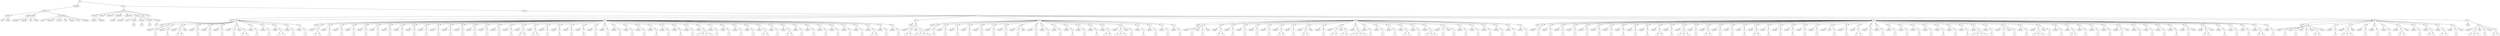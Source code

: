 digraph Tree {
	"t0" [label = "TEI"];
	"t1" [label = "teiHeader"];
	"t2" [label = "fileDesc"];
	"t3" [label = "titleStmt"];
	"t4" [label = "title"];
	"t5" [label = "author"];
	"t6" [label = "publicationStmt"];
	"t7" [label = "publisher"];
	"t8" [label = "publisher"];
	"t9" [label = "idno"];
	"t10" [label = "rights"];
	"t11" [label = "SourceDesc"];
	"t12" [label = "genre"];
	"t13" [label = "inspiration"];
	"t14" [label = "structure"];
	"t15" [label = "type"];
	"t16" [label = "periode"];
	"t17" [label = "taille"];
	"t18" [label = "permalien"];
	"t19" [label = "text"];
	"t20" [label = "front"];
	"t21" [label = "docTitle"];
	"t22" [label = "titlePart"];
	"t23" [label = "titlePart"];
	"t24" [label = "docDate"];
	"t25" [label = "docAuthor"];
	"t26" [label = "docImprint"];
	"t27" [label = "printer"];
	"t28" [label = "performance"];
	"t29" [label = "premiere"];
	"t30" [label = "castList"];
	"t31" [label = "head"];
	"t32" [label = "castItem"];
	"t33" [label = "role"];
	"t34" [label = "castItem"];
	"t35" [label = "role"];
	"t36" [label = "castItem"];
	"t37" [label = "role"];
	"t38" [label = "castItem"];
	"t39" [label = "role"];
	"t40" [label = "set"];
	"t41" [label = "note"];
	"t42" [label = "body"];
	"t43" [label = "div1"];
	"t44" [label = "head"];
	"t45" [label = "div2"];
	"t46" [label = "head"];
	"t47" [label = "sp"];
	"t48" [label = "speaker"];
	"t49" [label = "p"];
	"t50" [label = "s"];
	"t51" [label = "sp"];
	"t52" [label = "speaker"];
	"t53" [label = "p"];
	"t54" [label = "s"];
	"t55" [label = "sp"];
	"t56" [label = "speaker"];
	"t57" [label = "p"];
	"t58" [label = "s"];
	"t59" [label = "s"];
	"t60" [label = "stage"];
	"t61" [label = "sp"];
	"t62" [label = "speaker"];
	"t63" [label = "p"];
	"t64" [label = "s"];
	"t65" [label = "sp"];
	"t66" [label = "speaker"];
	"t67" [label = "p"];
	"t68" [label = "s"];
	"t69" [label = "sp"];
	"t70" [label = "speaker"];
	"t71" [label = "p"];
	"t72" [label = "s"];
	"t73" [label = "sp"];
	"t74" [label = "speaker"];
	"t75" [label = "p"];
	"t76" [label = "s"];
	"t77" [label = "stage"];
	"t78" [label = "p"];
	"t79" [label = "s"];
	"t80" [label = "s"];
	"t81" [label = "sp"];
	"t82" [label = "speaker"];
	"t83" [label = "p"];
	"t84" [label = "s"];
	"t85" [label = "sp"];
	"t86" [label = "speaker"];
	"t87" [label = "p"];
	"t88" [label = "s"];
	"t89" [label = "sp"];
	"t90" [label = "speaker"];
	"t91" [label = "p"];
	"t92" [label = "s"];
	"t93" [label = "s"];
	"t94" [label = "sp"];
	"t95" [label = "speaker"];
	"t96" [label = "p"];
	"t97" [label = "s"];
	"t98" [label = "sp"];
	"t99" [label = "speaker"];
	"t100" [label = "p"];
	"t101" [label = "s"];
	"t102" [label = "div2"];
	"t103" [label = "head"];
	"t104" [label = "sp"];
	"t105" [label = "speaker"];
	"t106" [label = "p"];
	"t107" [label = "s"];
	"t108" [label = "s"];
	"t109" [label = "sp"];
	"t110" [label = "speaker"];
	"t111" [label = "p"];
	"t112" [label = "s"];
	"t113" [label = "sp"];
	"t114" [label = "speaker"];
	"t115" [label = "p"];
	"t116" [label = "s"];
	"t117" [label = "sp"];
	"t118" [label = "speaker"];
	"t119" [label = "p"];
	"t120" [label = "s"];
	"t121" [label = "sp"];
	"t122" [label = "speaker"];
	"t123" [label = "p"];
	"t124" [label = "s"];
	"t125" [label = "sp"];
	"t126" [label = "speaker"];
	"t127" [label = "p"];
	"t128" [label = "s"];
	"t129" [label = "sp"];
	"t130" [label = "speaker"];
	"t131" [label = "p"];
	"t132" [label = "s"];
	"t133" [label = "sp"];
	"t134" [label = "speaker"];
	"t135" [label = "p"];
	"t136" [label = "s"];
	"t137" [label = "sp"];
	"t138" [label = "speaker"];
	"t139" [label = "p"];
	"t140" [label = "s"];
	"t141" [label = "sp"];
	"t142" [label = "speaker"];
	"t143" [label = "p"];
	"t144" [label = "s"];
	"t145" [label = "sp"];
	"t146" [label = "speaker"];
	"t147" [label = "p"];
	"t148" [label = "s"];
	"t149" [label = "sp"];
	"t150" [label = "speaker"];
	"t151" [label = "p"];
	"t152" [label = "s"];
	"t153" [label = "sp"];
	"t154" [label = "speaker"];
	"t155" [label = "p"];
	"t156" [label = "s"];
	"t157" [label = "sp"];
	"t158" [label = "speaker"];
	"t159" [label = "p"];
	"t160" [label = "s"];
	"t161" [label = "sp"];
	"t162" [label = "speaker"];
	"t163" [label = "p"];
	"t164" [label = "s"];
	"t165" [label = "sp"];
	"t166" [label = "speaker"];
	"t167" [label = "p"];
	"t168" [label = "s"];
	"t169" [label = "sp"];
	"t170" [label = "speaker"];
	"t171" [label = "p"];
	"t172" [label = "s"];
	"t173" [label = "sp"];
	"t174" [label = "speaker"];
	"t175" [label = "p"];
	"t176" [label = "s"];
	"t177" [label = "s"];
	"t178" [label = "sp"];
	"t179" [label = "speaker"];
	"t180" [label = "p"];
	"t181" [label = "s"];
	"t182" [label = "s"];
	"t183" [label = "sp"];
	"t184" [label = "speaker"];
	"t185" [label = "p"];
	"t186" [label = "s"];
	"t187" [label = "sp"];
	"t188" [label = "speaker"];
	"t189" [label = "p"];
	"t190" [label = "s"];
	"t191" [label = "sp"];
	"t192" [label = "speaker"];
	"t193" [label = "p"];
	"t194" [label = "s"];
	"t195" [label = "sp"];
	"t196" [label = "speaker"];
	"t197" [label = "p"];
	"t198" [label = "s"];
	"t199" [label = "sp"];
	"t200" [label = "speaker"];
	"t201" [label = "p"];
	"t202" [label = "s"];
	"t203" [label = "sp"];
	"t204" [label = "speaker"];
	"t205" [label = "p"];
	"t206" [label = "s"];
	"t207" [label = "sp"];
	"t208" [label = "speaker"];
	"t209" [label = "p"];
	"t210" [label = "s"];
	"t211" [label = "sp"];
	"t212" [label = "speaker"];
	"t213" [label = "p"];
	"t214" [label = "s"];
	"t215" [label = "sp"];
	"t216" [label = "speaker"];
	"t217" [label = "p"];
	"t218" [label = "s"];
	"t219" [label = "sp"];
	"t220" [label = "speaker"];
	"t221" [label = "p"];
	"t222" [label = "s"];
	"t223" [label = "sp"];
	"t224" [label = "speaker"];
	"t225" [label = "p"];
	"t226" [label = "s"];
	"t227" [label = "sp"];
	"t228" [label = "speaker"];
	"t229" [label = "p"];
	"t230" [label = "s"];
	"t231" [label = "sp"];
	"t232" [label = "speaker"];
	"t233" [label = "p"];
	"t234" [label = "s"];
	"t235" [label = "sp"];
	"t236" [label = "speaker"];
	"t237" [label = "p"];
	"t238" [label = "s"];
	"t239" [label = "s"];
	"t240" [label = "s"];
	"t241" [label = "s"];
	"t242" [label = "sp"];
	"t243" [label = "speaker"];
	"t244" [label = "p"];
	"t245" [label = "s"];
	"t246" [label = "sp"];
	"t247" [label = "speaker"];
	"t248" [label = "p"];
	"t249" [label = "s"];
	"t250" [label = "sp"];
	"t251" [label = "speaker"];
	"t252" [label = "p"];
	"t253" [label = "s"];
	"t254" [label = "sp"];
	"t255" [label = "speaker"];
	"t256" [label = "p"];
	"t257" [label = "s"];
	"t258" [label = "sp"];
	"t259" [label = "speaker"];
	"t260" [label = "p"];
	"t261" [label = "s"];
	"t262" [label = "s"];
	"t263" [label = "sp"];
	"t264" [label = "speaker"];
	"t265" [label = "p"];
	"t266" [label = "s"];
	"t267" [label = "sp"];
	"t268" [label = "speaker"];
	"t269" [label = "p"];
	"t270" [label = "s"];
	"t271" [label = "s"];
	"t272" [label = "sp"];
	"t273" [label = "speaker"];
	"t274" [label = "p"];
	"t275" [label = "s"];
	"t276" [label = "sp"];
	"t277" [label = "speaker"];
	"t278" [label = "p"];
	"t279" [label = "s"];
	"t280" [label = "sp"];
	"t281" [label = "speaker"];
	"t282" [label = "p"];
	"t283" [label = "s"];
	"t284" [label = "sp"];
	"t285" [label = "speaker"];
	"t286" [label = "p"];
	"t287" [label = "s"];
	"t288" [label = "sp"];
	"t289" [label = "speaker"];
	"t290" [label = "p"];
	"t291" [label = "s"];
	"t292" [label = "sp"];
	"t293" [label = "speaker"];
	"t294" [label = "p"];
	"t295" [label = "s"];
	"t296" [label = "sp"];
	"t297" [label = "speaker"];
	"t298" [label = "p"];
	"t299" [label = "s"];
	"t300" [label = "s"];
	"t301" [label = "sp"];
	"t302" [label = "speaker"];
	"t303" [label = "p"];
	"t304" [label = "s"];
	"t305" [label = "sp"];
	"t306" [label = "speaker"];
	"t307" [label = "p"];
	"t308" [label = "s"];
	"t309" [label = "div2"];
	"t310" [label = "head"];
	"t311" [label = "sp"];
	"t312" [label = "speaker"];
	"t313" [label = "p"];
	"t314" [label = "s"];
	"t315" [label = "s"];
	"t316" [label = "stage"];
	"t317" [label = "p"];
	"t318" [label = "s"];
	"t319" [label = "s"];
	"t320" [label = "s"];
	"t321" [label = "s"];
	"t322" [label = "div2"];
	"t323" [label = "head"];
	"t324" [label = "sp"];
	"t325" [label = "speaker"];
	"t326" [label = "p"];
	"t327" [label = "s"];
	"t328" [label = "sp"];
	"t329" [label = "speaker"];
	"t330" [label = "p"];
	"t331" [label = "s"];
	"t332" [label = "sp"];
	"t333" [label = "speaker"];
	"t334" [label = "p"];
	"t335" [label = "s"];
	"t336" [label = "sp"];
	"t337" [label = "speaker"];
	"t338" [label = "p"];
	"t339" [label = "s"];
	"t340" [label = "sp"];
	"t341" [label = "speaker"];
	"t342" [label = "p"];
	"t343" [label = "s"];
	"t344" [label = "sp"];
	"t345" [label = "speaker"];
	"t346" [label = "p"];
	"t347" [label = "s"];
	"t348" [label = "sp"];
	"t349" [label = "speaker"];
	"t350" [label = "p"];
	"t351" [label = "s"];
	"t352" [label = "sp"];
	"t353" [label = "speaker"];
	"t354" [label = "p"];
	"t355" [label = "s"];
	"t356" [label = "stage"];
	"t357" [label = "sp"];
	"t358" [label = "speaker"];
	"t359" [label = "p"];
	"t360" [label = "s"];
	"t361" [label = "sp"];
	"t362" [label = "speaker"];
	"t363" [label = "p"];
	"t364" [label = "s"];
	"t365" [label = "sp"];
	"t366" [label = "speaker"];
	"t367" [label = "p"];
	"t368" [label = "s"];
	"t369" [label = "sp"];
	"t370" [label = "speaker"];
	"t371" [label = "p"];
	"t372" [label = "s"];
	"t373" [label = "sp"];
	"t374" [label = "speaker"];
	"t375" [label = "p"];
	"t376" [label = "s"];
	"t377" [label = "sp"];
	"t378" [label = "speaker"];
	"t379" [label = "p"];
	"t380" [label = "s"];
	"t381" [label = "sp"];
	"t382" [label = "speaker"];
	"t383" [label = "p"];
	"t384" [label = "s"];
	"t385" [label = "s"];
	"t386" [label = "sp"];
	"t387" [label = "speaker"];
	"t388" [label = "p"];
	"t389" [label = "s"];
	"t390" [label = "s"];
	"t391" [label = "s"];
	"t392" [label = "stage"];
	"t393" [label = "p"];
	"t394" [label = "s"];
	"t395" [label = "sp"];
	"t396" [label = "speaker"];
	"t397" [label = "p"];
	"t398" [label = "s"];
	"t399" [label = "sp"];
	"t400" [label = "speaker"];
	"t401" [label = "p"];
	"t402" [label = "s"];
	"t403" [label = "sp"];
	"t404" [label = "speaker"];
	"t405" [label = "p"];
	"t406" [label = "s"];
	"t407" [label = "sp"];
	"t408" [label = "speaker"];
	"t409" [label = "p"];
	"t410" [label = "s"];
	"t411" [label = "div2"];
	"t412" [label = "head"];
	"t413" [label = "sp"];
	"t414" [label = "speaker"];
	"t415" [label = "p"];
	"t416" [label = "s"];
	"t417" [label = "stage"];
	"t418" [label = "p"];
	"t419" [label = "s"];
	"t420" [label = "stage"];
	"t421" [label = "sp"];
	"t422" [label = "speaker"];
	"t423" [label = "p"];
	"t424" [label = "s"];
	"t425" [label = "s"];
	"t426" [label = "sp"];
	"t427" [label = "speaker"];
	"t428" [label = "p"];
	"t429" [label = "s"];
	"t430" [label = "sp"];
	"t431" [label = "speaker"];
	"t432" [label = "p"];
	"t433" [label = "s"];
	"t434" [label = "sp"];
	"t435" [label = "speaker"];
	"t436" [label = "p"];
	"t437" [label = "s"];
	"t438" [label = "sp"];
	"t439" [label = "speaker"];
	"t440" [label = "p"];
	"t441" [label = "s"];
	"t442" [label = "sp"];
	"t443" [label = "speaker"];
	"t444" [label = "p"];
	"t445" [label = "s"];
	"t446" [label = "s"];
	"t447" [label = "sp"];
	"t448" [label = "speaker"];
	"t449" [label = "p"];
	"t450" [label = "s"];
	"t451" [label = "sp"];
	"t452" [label = "speaker"];
	"t453" [label = "p"];
	"t454" [label = "s"];
	"t455" [label = "s"];
	"t456" [label = "stage"];
	"t457" [label = "sp"];
	"t458" [label = "speaker"];
	"t459" [label = "p"];
	"t460" [label = "s"];
	"t461" [label = "sp"];
	"t462" [label = "speaker"];
	"t463" [label = "p"];
	"t464" [label = "s"];
	"t465" [label = "s"];
	"t466" [label = "stage"];
	"t467" [label = "p"];
	"t468" [label = "s"];
	"t469" [label = "s"];
	"t470" [label = "sp"];
	"t471" [label = "speaker"];
	"t472" [label = "p"];
	"t473" [label = "s"];
	"t474" [label = "s"];
	"t475" [label = "s"];
	"t476" [label = "s"];
	"t477" [label = "sp"];
	"t478" [label = "speaker"];
	"t479" [label = "p"];
	"t480" [label = "s"];
	"t481" [label = "sp"];
	"t482" [label = "speaker"];
	"t483" [label = "p"];
	"t484" [label = "s"];
	"t485" [label = "sp"];
	"t486" [label = "speaker"];
	"t487" [label = "p"];
	"t488" [label = "s"];
	"t489" [label = "sp"];
	"t490" [label = "speaker"];
	"t491" [label = "p"];
	"t492" [label = "s"];
	"t493" [label = "s"];
	"t494" [label = "sp"];
	"t495" [label = "speaker"];
	"t496" [label = "p"];
	"t497" [label = "s"];
	"t498" [label = "sp"];
	"t499" [label = "speaker"];
	"t500" [label = "p"];
	"t501" [label = "s"];
	"t502" [label = "s"];
	"t503" [label = "s"];
	"t504" [label = "sp"];
	"t505" [label = "speaker"];
	"t506" [label = "p"];
	"t507" [label = "s"];
	"t508" [label = "stage"];
	"t509" [label = "p"];
	"t510" [label = "s"];
	"t511" [label = "sp"];
	"t512" [label = "speaker"];
	"t513" [label = "p"];
	"t514" [label = "s"];
	"t515" [label = "sp"];
	"t516" [label = "speaker"];
	"t517" [label = "p"];
	"t518" [label = "s"];
	"t519" [label = "sp"];
	"t520" [label = "speaker"];
	"t521" [label = "p"];
	"t522" [label = "s"];
	"t523" [label = "sp"];
	"t524" [label = "speaker"];
	"t525" [label = "p"];
	"t526" [label = "s"];
	"t527" [label = "sp"];
	"t528" [label = "speaker"];
	"t529" [label = "p"];
	"t530" [label = "s"];
	"t531" [label = "sp"];
	"t532" [label = "speaker"];
	"t533" [label = "p"];
	"t534" [label = "s"];
	"t535" [label = "div2"];
	"t536" [label = "head"];
	"t537" [label = "sp"];
	"t538" [label = "speaker"];
	"t539" [label = "p"];
	"t540" [label = "s"];
	"t541" [label = "sp"];
	"t542" [label = "speaker"];
	"t543" [label = "p"];
	"t544" [label = "s"];
	"t545" [label = "sp"];
	"t546" [label = "speaker"];
	"t547" [label = "p"];
	"t548" [label = "s"];
	"t549" [label = "sp"];
	"t550" [label = "speaker"];
	"t551" [label = "p"];
	"t552" [label = "s"];
	"t553" [label = "sp"];
	"t554" [label = "speaker"];
	"t555" [label = "p"];
	"t556" [label = "s"];
	"t557" [label = "sp"];
	"t558" [label = "speaker"];
	"t559" [label = "p"];
	"t560" [label = "s"];
	"t561" [label = "sp"];
	"t562" [label = "speaker"];
	"t563" [label = "p"];
	"t564" [label = "s"];
	"t565" [label = "sp"];
	"t566" [label = "speaker"];
	"t567" [label = "p"];
	"t568" [label = "s"];
	"t569" [label = "sp"];
	"t570" [label = "speaker"];
	"t571" [label = "p"];
	"t572" [label = "s"];
	"t573" [label = "sp"];
	"t574" [label = "speaker"];
	"t575" [label = "p"];
	"t576" [label = "s"];
	"t577" [label = "sp"];
	"t578" [label = "speaker"];
	"t579" [label = "p"];
	"t580" [label = "s"];
	"t581" [label = "s"];
	"t582" [label = "sp"];
	"t583" [label = "speaker"];
	"t584" [label = "p"];
	"t585" [label = "s"];
	"t586" [label = "sp"];
	"t587" [label = "speaker"];
	"t588" [label = "p"];
	"t589" [label = "s"];
	"t590" [label = "s"];
	"t591" [label = "s"];
	"t592" [label = "sp"];
	"t593" [label = "speaker"];
	"t594" [label = "p"];
	"t595" [label = "s"];
	"t596" [label = "sp"];
	"t597" [label = "speaker"];
	"t598" [label = "p"];
	"t599" [label = "s"];
	"t600" [label = "s"];
	"t601" [label = "sp"];
	"t602" [label = "speaker"];
	"t603" [label = "p"];
	"t604" [label = "s"];
	"t605" [label = "sp"];
	"t606" [label = "speaker"];
	"t607" [label = "p"];
	"t608" [label = "s"];
	"t609" [label = "sp"];
	"t610" [label = "speaker"];
	"t611" [label = "p"];
	"t612" [label = "s"];
	"t613" [label = "sp"];
	"t614" [label = "speaker"];
	"t615" [label = "p"];
	"t616" [label = "s"];
	"t617" [label = "s"];
	"t618" [label = "sp"];
	"t619" [label = "speaker"];
	"t620" [label = "p"];
	"t621" [label = "s"];
	"t622" [label = "sp"];
	"t623" [label = "speaker"];
	"t624" [label = "p"];
	"t625" [label = "s"];
	"t626" [label = "sp"];
	"t627" [label = "speaker"];
	"t628" [label = "p"];
	"t629" [label = "s"];
	"t630" [label = "sp"];
	"t631" [label = "speaker"];
	"t632" [label = "p"];
	"t633" [label = "s"];
	"t634" [label = "sp"];
	"t635" [label = "speaker"];
	"t636" [label = "p"];
	"t637" [label = "s"];
	"t638" [label = "sp"];
	"t639" [label = "speaker"];
	"t640" [label = "note"];
	"t641" [label = "p"];
	"t642" [label = "s"];
	"t643" [label = "sp"];
	"t644" [label = "speaker"];
	"t645" [label = "p"];
	"t646" [label = "s"];
	"t647" [label = "sp"];
	"t648" [label = "speaker"];
	"t649" [label = "p"];
	"t650" [label = "s"];
	"t651" [label = "s"];
	"t652" [label = "sp"];
	"t653" [label = "speaker"];
	"t654" [label = "p"];
	"t655" [label = "s"];
	"t656" [label = "sp"];
	"t657" [label = "speaker"];
	"t658" [label = "p"];
	"t659" [label = "s"];
	"t660" [label = "sp"];
	"t661" [label = "speaker"];
	"t662" [label = "p"];
	"t663" [label = "s"];
	"t664" [label = "sp"];
	"t665" [label = "speaker"];
	"t666" [label = "p"];
	"t667" [label = "s"];
	"t668" [label = "sp"];
	"t669" [label = "speaker"];
	"t670" [label = "p"];
	"t671" [label = "s"];
	"t672" [label = "sp"];
	"t673" [label = "speaker"];
	"t674" [label = "p"];
	"t675" [label = "s"];
	"t676" [label = "sp"];
	"t677" [label = "speaker"];
	"t678" [label = "p"];
	"t679" [label = "s"];
	"t680" [label = "sp"];
	"t681" [label = "speaker"];
	"t682" [label = "p"];
	"t683" [label = "s"];
	"t684" [label = "sp"];
	"t685" [label = "speaker"];
	"t686" [label = "p"];
	"t687" [label = "s"];
	"t688" [label = "sp"];
	"t689" [label = "speaker"];
	"t690" [label = "p"];
	"t691" [label = "s"];
	"t692" [label = "s"];
	"t693" [label = "s"];
	"t694" [label = "s"];
	"t695" [label = "sp"];
	"t696" [label = "speaker"];
	"t697" [label = "p"];
	"t698" [label = "s"];
	"t699" [label = "sp"];
	"t700" [label = "speaker"];
	"t701" [label = "p"];
	"t702" [label = "s"];
	"t703" [label = "stage"];
	"t704" [label = "p"];
	"t705" [label = "s"];
	"t706" [label = "sp"];
	"t707" [label = "speaker"];
	"t708" [label = "p"];
	"t709" [label = "s"];
	"t710" [label = "sp"];
	"t711" [label = "speaker"];
	"t712" [label = "p"];
	"t713" [label = "s"];
	"t714" [label = "s"];
	"t715" [label = "s"];
	"t716" [label = "stage"];
	"t717" [label = "p"];
	"t718" [label = "s"];
	"t719" [label = "sp"];
	"t720" [label = "speaker"];
	"t721" [label = "p"];
	"t722" [label = "s"];
	"t723" [label = "sp"];
	"t724" [label = "speaker"];
	"t725" [label = "p"];
	"t726" [label = "s"];
	"t727" [label = "s"];
	"t728" [label = "sp"];
	"t729" [label = "speaker"];
	"t730" [label = "p"];
	"t731" [label = "s"];
	"t732" [label = "sp"];
	"t733" [label = "speaker"];
	"t734" [label = "p"];
	"t735" [label = "s"];
	"t736" [label = "sp"];
	"t737" [label = "speaker"];
	"t738" [label = "p"];
	"t739" [label = "s"];
	"t740" [label = "sp"];
	"t741" [label = "speaker"];
	"t742" [label = "p"];
	"t743" [label = "s"];
	"t744" [label = "stage"];
	"t745" [label = "sp"];
	"t746" [label = "speaker"];
	"t747" [label = "p"];
	"t748" [label = "s"];
	"t749" [label = "sp"];
	"t750" [label = "speaker"];
	"t751" [label = "p"];
	"t752" [label = "s"];
	"t753" [label = "sp"];
	"t754" [label = "speaker"];
	"t755" [label = "p"];
	"t756" [label = "s"];
	"t757" [label = "sp"];
	"t758" [label = "speaker"];
	"t759" [label = "p"];
	"t760" [label = "s"];
	"t761" [label = "sp"];
	"t762" [label = "speaker"];
	"t763" [label = "p"];
	"t764" [label = "s"];
	"t765" [label = "stage"];
	"t766" [label = "sp"];
	"t767" [label = "speaker"];
	"t768" [label = "p"];
	"t769" [label = "s"];
	"t770" [label = "s"];
	"t771" [label = "stage"];
	"t772" [label = "sp"];
	"t773" [label = "speaker"];
	"t774" [label = "p"];
	"t775" [label = "s"];
	"t776" [label = "sp"];
	"t777" [label = "speaker"];
	"t778" [label = "p"];
	"t779" [label = "s"];
	"t780" [label = "sp"];
	"t781" [label = "speaker"];
	"t782" [label = "p"];
	"t783" [label = "s"];
	"t784" [label = "sp"];
	"t785" [label = "speaker"];
	"t786" [label = "p"];
	"t787" [label = "s"];
	"t788" [label = "s"];
	"t789" [label = "sp"];
	"t790" [label = "speaker"];
	"t791" [label = "p"];
	"t792" [label = "s"];
	"t793" [label = "div2"];
	"t794" [label = "head"];
	"t795" [label = "sp"];
	"t796" [label = "speaker"];
	"t797" [label = "p"];
	"t798" [label = "s"];
	"t799" [label = "stage"];
	"t800" [label = "p"];
	"t801" [label = "s"];
	"t802" [label = "stage"];
	"t803" [label = "p"];
	"t804" [label = "s"];
	"t805" [label = "stage"];
	"t806" [label = "p"];
	"t807" [label = "s"];
	"t808" [label = "s"];
	"t809" [label = "stage"];
	"t810" [label = "sp"];
	"t811" [label = "speaker"];
	"t812" [label = "p"];
	"t813" [label = "s"];
	"t814" [label = "sp"];
	"t815" [label = "speaker"];
	"t816" [label = "p"];
	"t817" [label = "s"];
	"t818" [label = "s"];
	"t819" [label = "s"];
	"t820" [label = "stage"];
	"t821" [label = "sp"];
	"t822" [label = "speaker"];
	"t823" [label = "p"];
	"t824" [label = "s"];
	"t825" [label = "sp"];
	"t826" [label = "speaker"];
	"t827" [label = "p"];
	"t828" [label = "s"];
	"t829" [label = "sp"];
	"t830" [label = "speaker"];
	"t831" [label = "p"];
	"t832" [label = "s"];
	"t833" [label = "sp"];
	"t834" [label = "speaker"];
	"t835" [label = "p"];
	"t836" [label = "s"];
	"t837" [label = "s"];
	"t838" [label = "stage"];
	"t839" [label = "sp"];
	"t840" [label = "speaker"];
	"t841" [label = "p"];
	"t842" [label = "s"];
	"t843" [label = "sp"];
	"t844" [label = "speaker"];
	"t845" [label = "p"];
	"t846" [label = "s"];
	"t847" [label = "s"];
	"t848" [label = "sp"];
	"t849" [label = "speaker"];
	"t850" [label = "p"];
	"t851" [label = "s"];
	"t852" [label = "s"];
	"t853" [label = "sp"];
	"t854" [label = "speaker"];
	"t855" [label = "p"];
	"t856" [label = "s"];
	"t857" [label = "stage"];
	"t858" [label = "div2"];
	"t859" [label = "head"];
	"t860" [label = "sp"];
	"t861" [label = "speaker"];
	"t862" [label = "p"];
	"t863" [label = "s"];
	"t864" [label = "s"];
	"t865" [label = "s"];
	"t866" [label = "stage"];
	"t867" [label = "p"];
	"t868" [label = "s"];
	"t869" [label = "stage"];
	"t870" [label = "p"];
	"t871" [label = "s"];
	"t872" [label = "s"];
	"t0" -> "t1";
	"t1" -> "t2";
	"t2" -> "t3";
	"t3" -> "t4";
	"t3" -> "t5";
	"t2" -> "t6";
	"t6" -> "t7";
	"t6" -> "t8";
	"t6" -> "t9";
	"t6" -> "t10";
	"t2" -> "t11";
	"t11" -> "t12";
	"t11" -> "t13";
	"t11" -> "t14";
	"t11" -> "t15";
	"t11" -> "t16";
	"t11" -> "t17";
	"t11" -> "t18";
	"t0" -> "t19";
	"t19" -> "t20";
	"t20" -> "t21";
	"t21" -> "t22";
	"t21" -> "t23";
	"t20" -> "t24";
	"t20" -> "t25";
	"t20" -> "t26";
	"t26" -> "t27";
	"t20" -> "t28";
	"t28" -> "t29";
	"t20" -> "t30";
	"t30" -> "t31";
	"t30" -> "t32";
	"t32" -> "t33";
	"t30" -> "t34";
	"t34" -> "t35";
	"t30" -> "t36";
	"t36" -> "t37";
	"t30" -> "t38";
	"t38" -> "t39";
	"t20" -> "t40";
	"t20" -> "t41";
	"t19" -> "t42";
	"t42" -> "t43";
	"t43" -> "t44";
	"t43" -> "t45";
	"t45" -> "t46";
	"t45" -> "t47";
	"t47" -> "t48";
	"t47" -> "t49";
	"t49" -> "t50";
	"t45" -> "t51";
	"t51" -> "t52";
	"t51" -> "t53";
	"t53" -> "t54";
	"t45" -> "t55";
	"t55" -> "t56";
	"t55" -> "t57";
	"t57" -> "t58";
	"t57" -> "t59";
	"t55" -> "t60";
	"t45" -> "t61";
	"t61" -> "t62";
	"t61" -> "t63";
	"t63" -> "t64";
	"t45" -> "t65";
	"t65" -> "t66";
	"t65" -> "t67";
	"t67" -> "t68";
	"t45" -> "t69";
	"t69" -> "t70";
	"t69" -> "t71";
	"t71" -> "t72";
	"t45" -> "t73";
	"t73" -> "t74";
	"t73" -> "t75";
	"t75" -> "t76";
	"t73" -> "t77";
	"t73" -> "t78";
	"t78" -> "t79";
	"t78" -> "t80";
	"t45" -> "t81";
	"t81" -> "t82";
	"t81" -> "t83";
	"t83" -> "t84";
	"t45" -> "t85";
	"t85" -> "t86";
	"t85" -> "t87";
	"t87" -> "t88";
	"t45" -> "t89";
	"t89" -> "t90";
	"t89" -> "t91";
	"t91" -> "t92";
	"t91" -> "t93";
	"t45" -> "t94";
	"t94" -> "t95";
	"t94" -> "t96";
	"t96" -> "t97";
	"t45" -> "t98";
	"t98" -> "t99";
	"t98" -> "t100";
	"t100" -> "t101";
	"t43" -> "t102";
	"t102" -> "t103";
	"t102" -> "t104";
	"t104" -> "t105";
	"t104" -> "t106";
	"t106" -> "t107";
	"t106" -> "t108";
	"t102" -> "t109";
	"t109" -> "t110";
	"t109" -> "t111";
	"t111" -> "t112";
	"t102" -> "t113";
	"t113" -> "t114";
	"t113" -> "t115";
	"t115" -> "t116";
	"t102" -> "t117";
	"t117" -> "t118";
	"t117" -> "t119";
	"t119" -> "t120";
	"t102" -> "t121";
	"t121" -> "t122";
	"t121" -> "t123";
	"t123" -> "t124";
	"t102" -> "t125";
	"t125" -> "t126";
	"t125" -> "t127";
	"t127" -> "t128";
	"t102" -> "t129";
	"t129" -> "t130";
	"t129" -> "t131";
	"t131" -> "t132";
	"t102" -> "t133";
	"t133" -> "t134";
	"t133" -> "t135";
	"t135" -> "t136";
	"t102" -> "t137";
	"t137" -> "t138";
	"t137" -> "t139";
	"t139" -> "t140";
	"t102" -> "t141";
	"t141" -> "t142";
	"t141" -> "t143";
	"t143" -> "t144";
	"t102" -> "t145";
	"t145" -> "t146";
	"t145" -> "t147";
	"t147" -> "t148";
	"t102" -> "t149";
	"t149" -> "t150";
	"t149" -> "t151";
	"t151" -> "t152";
	"t102" -> "t153";
	"t153" -> "t154";
	"t153" -> "t155";
	"t155" -> "t156";
	"t102" -> "t157";
	"t157" -> "t158";
	"t157" -> "t159";
	"t159" -> "t160";
	"t102" -> "t161";
	"t161" -> "t162";
	"t161" -> "t163";
	"t163" -> "t164";
	"t102" -> "t165";
	"t165" -> "t166";
	"t165" -> "t167";
	"t167" -> "t168";
	"t102" -> "t169";
	"t169" -> "t170";
	"t169" -> "t171";
	"t171" -> "t172";
	"t102" -> "t173";
	"t173" -> "t174";
	"t173" -> "t175";
	"t175" -> "t176";
	"t175" -> "t177";
	"t102" -> "t178";
	"t178" -> "t179";
	"t178" -> "t180";
	"t180" -> "t181";
	"t180" -> "t182";
	"t102" -> "t183";
	"t183" -> "t184";
	"t183" -> "t185";
	"t185" -> "t186";
	"t102" -> "t187";
	"t187" -> "t188";
	"t187" -> "t189";
	"t189" -> "t190";
	"t102" -> "t191";
	"t191" -> "t192";
	"t191" -> "t193";
	"t193" -> "t194";
	"t102" -> "t195";
	"t195" -> "t196";
	"t195" -> "t197";
	"t197" -> "t198";
	"t102" -> "t199";
	"t199" -> "t200";
	"t199" -> "t201";
	"t201" -> "t202";
	"t102" -> "t203";
	"t203" -> "t204";
	"t203" -> "t205";
	"t205" -> "t206";
	"t102" -> "t207";
	"t207" -> "t208";
	"t207" -> "t209";
	"t209" -> "t210";
	"t102" -> "t211";
	"t211" -> "t212";
	"t211" -> "t213";
	"t213" -> "t214";
	"t102" -> "t215";
	"t215" -> "t216";
	"t215" -> "t217";
	"t217" -> "t218";
	"t102" -> "t219";
	"t219" -> "t220";
	"t219" -> "t221";
	"t221" -> "t222";
	"t102" -> "t223";
	"t223" -> "t224";
	"t223" -> "t225";
	"t225" -> "t226";
	"t102" -> "t227";
	"t227" -> "t228";
	"t227" -> "t229";
	"t229" -> "t230";
	"t102" -> "t231";
	"t231" -> "t232";
	"t231" -> "t233";
	"t233" -> "t234";
	"t102" -> "t235";
	"t235" -> "t236";
	"t235" -> "t237";
	"t237" -> "t238";
	"t237" -> "t239";
	"t237" -> "t240";
	"t237" -> "t241";
	"t102" -> "t242";
	"t242" -> "t243";
	"t242" -> "t244";
	"t244" -> "t245";
	"t102" -> "t246";
	"t246" -> "t247";
	"t246" -> "t248";
	"t248" -> "t249";
	"t102" -> "t250";
	"t250" -> "t251";
	"t250" -> "t252";
	"t252" -> "t253";
	"t102" -> "t254";
	"t254" -> "t255";
	"t254" -> "t256";
	"t256" -> "t257";
	"t102" -> "t258";
	"t258" -> "t259";
	"t258" -> "t260";
	"t260" -> "t261";
	"t260" -> "t262";
	"t102" -> "t263";
	"t263" -> "t264";
	"t263" -> "t265";
	"t265" -> "t266";
	"t102" -> "t267";
	"t267" -> "t268";
	"t267" -> "t269";
	"t269" -> "t270";
	"t269" -> "t271";
	"t102" -> "t272";
	"t272" -> "t273";
	"t272" -> "t274";
	"t274" -> "t275";
	"t102" -> "t276";
	"t276" -> "t277";
	"t276" -> "t278";
	"t278" -> "t279";
	"t102" -> "t280";
	"t280" -> "t281";
	"t280" -> "t282";
	"t282" -> "t283";
	"t102" -> "t284";
	"t284" -> "t285";
	"t284" -> "t286";
	"t286" -> "t287";
	"t102" -> "t288";
	"t288" -> "t289";
	"t288" -> "t290";
	"t290" -> "t291";
	"t102" -> "t292";
	"t292" -> "t293";
	"t292" -> "t294";
	"t294" -> "t295";
	"t102" -> "t296";
	"t296" -> "t297";
	"t296" -> "t298";
	"t298" -> "t299";
	"t298" -> "t300";
	"t102" -> "t301";
	"t301" -> "t302";
	"t301" -> "t303";
	"t303" -> "t304";
	"t102" -> "t305";
	"t305" -> "t306";
	"t305" -> "t307";
	"t307" -> "t308";
	"t43" -> "t309";
	"t309" -> "t310";
	"t309" -> "t311";
	"t311" -> "t312";
	"t311" -> "t313";
	"t313" -> "t314";
	"t313" -> "t315";
	"t311" -> "t316";
	"t311" -> "t317";
	"t317" -> "t318";
	"t317" -> "t319";
	"t317" -> "t320";
	"t317" -> "t321";
	"t43" -> "t322";
	"t322" -> "t323";
	"t322" -> "t324";
	"t324" -> "t325";
	"t324" -> "t326";
	"t326" -> "t327";
	"t322" -> "t328";
	"t328" -> "t329";
	"t328" -> "t330";
	"t330" -> "t331";
	"t322" -> "t332";
	"t332" -> "t333";
	"t332" -> "t334";
	"t334" -> "t335";
	"t322" -> "t336";
	"t336" -> "t337";
	"t336" -> "t338";
	"t338" -> "t339";
	"t322" -> "t340";
	"t340" -> "t341";
	"t340" -> "t342";
	"t342" -> "t343";
	"t322" -> "t344";
	"t344" -> "t345";
	"t344" -> "t346";
	"t346" -> "t347";
	"t322" -> "t348";
	"t348" -> "t349";
	"t348" -> "t350";
	"t350" -> "t351";
	"t322" -> "t352";
	"t352" -> "t353";
	"t352" -> "t354";
	"t354" -> "t355";
	"t352" -> "t356";
	"t322" -> "t357";
	"t357" -> "t358";
	"t357" -> "t359";
	"t359" -> "t360";
	"t322" -> "t361";
	"t361" -> "t362";
	"t361" -> "t363";
	"t363" -> "t364";
	"t322" -> "t365";
	"t365" -> "t366";
	"t365" -> "t367";
	"t367" -> "t368";
	"t322" -> "t369";
	"t369" -> "t370";
	"t369" -> "t371";
	"t371" -> "t372";
	"t322" -> "t373";
	"t373" -> "t374";
	"t373" -> "t375";
	"t375" -> "t376";
	"t322" -> "t377";
	"t377" -> "t378";
	"t377" -> "t379";
	"t379" -> "t380";
	"t322" -> "t381";
	"t381" -> "t382";
	"t381" -> "t383";
	"t383" -> "t384";
	"t383" -> "t385";
	"t322" -> "t386";
	"t386" -> "t387";
	"t386" -> "t388";
	"t388" -> "t389";
	"t388" -> "t390";
	"t388" -> "t391";
	"t386" -> "t392";
	"t386" -> "t393";
	"t393" -> "t394";
	"t322" -> "t395";
	"t395" -> "t396";
	"t395" -> "t397";
	"t397" -> "t398";
	"t322" -> "t399";
	"t399" -> "t400";
	"t399" -> "t401";
	"t401" -> "t402";
	"t322" -> "t403";
	"t403" -> "t404";
	"t403" -> "t405";
	"t405" -> "t406";
	"t322" -> "t407";
	"t407" -> "t408";
	"t407" -> "t409";
	"t409" -> "t410";
	"t43" -> "t411";
	"t411" -> "t412";
	"t411" -> "t413";
	"t413" -> "t414";
	"t413" -> "t415";
	"t415" -> "t416";
	"t413" -> "t417";
	"t413" -> "t418";
	"t418" -> "t419";
	"t413" -> "t420";
	"t411" -> "t421";
	"t421" -> "t422";
	"t421" -> "t423";
	"t423" -> "t424";
	"t423" -> "t425";
	"t411" -> "t426";
	"t426" -> "t427";
	"t426" -> "t428";
	"t428" -> "t429";
	"t411" -> "t430";
	"t430" -> "t431";
	"t430" -> "t432";
	"t432" -> "t433";
	"t411" -> "t434";
	"t434" -> "t435";
	"t434" -> "t436";
	"t436" -> "t437";
	"t411" -> "t438";
	"t438" -> "t439";
	"t438" -> "t440";
	"t440" -> "t441";
	"t411" -> "t442";
	"t442" -> "t443";
	"t442" -> "t444";
	"t444" -> "t445";
	"t444" -> "t446";
	"t411" -> "t447";
	"t447" -> "t448";
	"t447" -> "t449";
	"t449" -> "t450";
	"t411" -> "t451";
	"t451" -> "t452";
	"t451" -> "t453";
	"t453" -> "t454";
	"t453" -> "t455";
	"t451" -> "t456";
	"t411" -> "t457";
	"t457" -> "t458";
	"t457" -> "t459";
	"t459" -> "t460";
	"t411" -> "t461";
	"t461" -> "t462";
	"t461" -> "t463";
	"t463" -> "t464";
	"t463" -> "t465";
	"t461" -> "t466";
	"t461" -> "t467";
	"t467" -> "t468";
	"t467" -> "t469";
	"t411" -> "t470";
	"t470" -> "t471";
	"t470" -> "t472";
	"t472" -> "t473";
	"t472" -> "t474";
	"t472" -> "t475";
	"t472" -> "t476";
	"t411" -> "t477";
	"t477" -> "t478";
	"t477" -> "t479";
	"t479" -> "t480";
	"t411" -> "t481";
	"t481" -> "t482";
	"t481" -> "t483";
	"t483" -> "t484";
	"t411" -> "t485";
	"t485" -> "t486";
	"t485" -> "t487";
	"t487" -> "t488";
	"t411" -> "t489";
	"t489" -> "t490";
	"t489" -> "t491";
	"t491" -> "t492";
	"t491" -> "t493";
	"t411" -> "t494";
	"t494" -> "t495";
	"t494" -> "t496";
	"t496" -> "t497";
	"t411" -> "t498";
	"t498" -> "t499";
	"t498" -> "t500";
	"t500" -> "t501";
	"t500" -> "t502";
	"t500" -> "t503";
	"t411" -> "t504";
	"t504" -> "t505";
	"t504" -> "t506";
	"t506" -> "t507";
	"t504" -> "t508";
	"t504" -> "t509";
	"t509" -> "t510";
	"t411" -> "t511";
	"t511" -> "t512";
	"t511" -> "t513";
	"t513" -> "t514";
	"t411" -> "t515";
	"t515" -> "t516";
	"t515" -> "t517";
	"t517" -> "t518";
	"t411" -> "t519";
	"t519" -> "t520";
	"t519" -> "t521";
	"t521" -> "t522";
	"t411" -> "t523";
	"t523" -> "t524";
	"t523" -> "t525";
	"t525" -> "t526";
	"t411" -> "t527";
	"t527" -> "t528";
	"t527" -> "t529";
	"t529" -> "t530";
	"t411" -> "t531";
	"t531" -> "t532";
	"t531" -> "t533";
	"t533" -> "t534";
	"t43" -> "t535";
	"t535" -> "t536";
	"t535" -> "t537";
	"t537" -> "t538";
	"t537" -> "t539";
	"t539" -> "t540";
	"t535" -> "t541";
	"t541" -> "t542";
	"t541" -> "t543";
	"t543" -> "t544";
	"t535" -> "t545";
	"t545" -> "t546";
	"t545" -> "t547";
	"t547" -> "t548";
	"t535" -> "t549";
	"t549" -> "t550";
	"t549" -> "t551";
	"t551" -> "t552";
	"t535" -> "t553";
	"t553" -> "t554";
	"t553" -> "t555";
	"t555" -> "t556";
	"t535" -> "t557";
	"t557" -> "t558";
	"t557" -> "t559";
	"t559" -> "t560";
	"t535" -> "t561";
	"t561" -> "t562";
	"t561" -> "t563";
	"t563" -> "t564";
	"t535" -> "t565";
	"t565" -> "t566";
	"t565" -> "t567";
	"t567" -> "t568";
	"t535" -> "t569";
	"t569" -> "t570";
	"t569" -> "t571";
	"t571" -> "t572";
	"t535" -> "t573";
	"t573" -> "t574";
	"t573" -> "t575";
	"t575" -> "t576";
	"t535" -> "t577";
	"t577" -> "t578";
	"t577" -> "t579";
	"t579" -> "t580";
	"t579" -> "t581";
	"t535" -> "t582";
	"t582" -> "t583";
	"t582" -> "t584";
	"t584" -> "t585";
	"t535" -> "t586";
	"t586" -> "t587";
	"t586" -> "t588";
	"t588" -> "t589";
	"t588" -> "t590";
	"t588" -> "t591";
	"t535" -> "t592";
	"t592" -> "t593";
	"t592" -> "t594";
	"t594" -> "t595";
	"t535" -> "t596";
	"t596" -> "t597";
	"t596" -> "t598";
	"t598" -> "t599";
	"t598" -> "t600";
	"t535" -> "t601";
	"t601" -> "t602";
	"t601" -> "t603";
	"t603" -> "t604";
	"t535" -> "t605";
	"t605" -> "t606";
	"t605" -> "t607";
	"t607" -> "t608";
	"t535" -> "t609";
	"t609" -> "t610";
	"t609" -> "t611";
	"t611" -> "t612";
	"t535" -> "t613";
	"t613" -> "t614";
	"t613" -> "t615";
	"t615" -> "t616";
	"t615" -> "t617";
	"t535" -> "t618";
	"t618" -> "t619";
	"t618" -> "t620";
	"t620" -> "t621";
	"t535" -> "t622";
	"t622" -> "t623";
	"t622" -> "t624";
	"t624" -> "t625";
	"t535" -> "t626";
	"t626" -> "t627";
	"t626" -> "t628";
	"t628" -> "t629";
	"t535" -> "t630";
	"t630" -> "t631";
	"t630" -> "t632";
	"t632" -> "t633";
	"t535" -> "t634";
	"t634" -> "t635";
	"t634" -> "t636";
	"t636" -> "t637";
	"t535" -> "t638";
	"t638" -> "t639";
	"t638" -> "t640";
	"t638" -> "t641";
	"t641" -> "t642";
	"t535" -> "t643";
	"t643" -> "t644";
	"t643" -> "t645";
	"t645" -> "t646";
	"t535" -> "t647";
	"t647" -> "t648";
	"t647" -> "t649";
	"t649" -> "t650";
	"t649" -> "t651";
	"t535" -> "t652";
	"t652" -> "t653";
	"t652" -> "t654";
	"t654" -> "t655";
	"t535" -> "t656";
	"t656" -> "t657";
	"t656" -> "t658";
	"t658" -> "t659";
	"t535" -> "t660";
	"t660" -> "t661";
	"t660" -> "t662";
	"t662" -> "t663";
	"t535" -> "t664";
	"t664" -> "t665";
	"t664" -> "t666";
	"t666" -> "t667";
	"t535" -> "t668";
	"t668" -> "t669";
	"t668" -> "t670";
	"t670" -> "t671";
	"t535" -> "t672";
	"t672" -> "t673";
	"t672" -> "t674";
	"t674" -> "t675";
	"t535" -> "t676";
	"t676" -> "t677";
	"t676" -> "t678";
	"t678" -> "t679";
	"t535" -> "t680";
	"t680" -> "t681";
	"t680" -> "t682";
	"t682" -> "t683";
	"t535" -> "t684";
	"t684" -> "t685";
	"t684" -> "t686";
	"t686" -> "t687";
	"t535" -> "t688";
	"t688" -> "t689";
	"t688" -> "t690";
	"t690" -> "t691";
	"t690" -> "t692";
	"t690" -> "t693";
	"t690" -> "t694";
	"t535" -> "t695";
	"t695" -> "t696";
	"t695" -> "t697";
	"t697" -> "t698";
	"t535" -> "t699";
	"t699" -> "t700";
	"t699" -> "t701";
	"t701" -> "t702";
	"t699" -> "t703";
	"t699" -> "t704";
	"t704" -> "t705";
	"t535" -> "t706";
	"t706" -> "t707";
	"t706" -> "t708";
	"t708" -> "t709";
	"t535" -> "t710";
	"t710" -> "t711";
	"t710" -> "t712";
	"t712" -> "t713";
	"t712" -> "t714";
	"t712" -> "t715";
	"t710" -> "t716";
	"t710" -> "t717";
	"t717" -> "t718";
	"t535" -> "t719";
	"t719" -> "t720";
	"t719" -> "t721";
	"t721" -> "t722";
	"t535" -> "t723";
	"t723" -> "t724";
	"t723" -> "t725";
	"t725" -> "t726";
	"t725" -> "t727";
	"t535" -> "t728";
	"t728" -> "t729";
	"t728" -> "t730";
	"t730" -> "t731";
	"t535" -> "t732";
	"t732" -> "t733";
	"t732" -> "t734";
	"t734" -> "t735";
	"t535" -> "t736";
	"t736" -> "t737";
	"t736" -> "t738";
	"t738" -> "t739";
	"t535" -> "t740";
	"t740" -> "t741";
	"t740" -> "t742";
	"t742" -> "t743";
	"t740" -> "t744";
	"t535" -> "t745";
	"t745" -> "t746";
	"t745" -> "t747";
	"t747" -> "t748";
	"t535" -> "t749";
	"t749" -> "t750";
	"t749" -> "t751";
	"t751" -> "t752";
	"t535" -> "t753";
	"t753" -> "t754";
	"t753" -> "t755";
	"t755" -> "t756";
	"t535" -> "t757";
	"t757" -> "t758";
	"t757" -> "t759";
	"t759" -> "t760";
	"t535" -> "t761";
	"t761" -> "t762";
	"t761" -> "t763";
	"t763" -> "t764";
	"t761" -> "t765";
	"t535" -> "t766";
	"t766" -> "t767";
	"t766" -> "t768";
	"t768" -> "t769";
	"t768" -> "t770";
	"t766" -> "t771";
	"t535" -> "t772";
	"t772" -> "t773";
	"t772" -> "t774";
	"t774" -> "t775";
	"t535" -> "t776";
	"t776" -> "t777";
	"t776" -> "t778";
	"t778" -> "t779";
	"t535" -> "t780";
	"t780" -> "t781";
	"t780" -> "t782";
	"t782" -> "t783";
	"t535" -> "t784";
	"t784" -> "t785";
	"t784" -> "t786";
	"t786" -> "t787";
	"t786" -> "t788";
	"t535" -> "t789";
	"t789" -> "t790";
	"t789" -> "t791";
	"t791" -> "t792";
	"t43" -> "t793";
	"t793" -> "t794";
	"t793" -> "t795";
	"t795" -> "t796";
	"t795" -> "t797";
	"t797" -> "t798";
	"t795" -> "t799";
	"t795" -> "t800";
	"t800" -> "t801";
	"t795" -> "t802";
	"t795" -> "t803";
	"t803" -> "t804";
	"t795" -> "t805";
	"t795" -> "t806";
	"t806" -> "t807";
	"t806" -> "t808";
	"t795" -> "t809";
	"t793" -> "t810";
	"t810" -> "t811";
	"t810" -> "t812";
	"t812" -> "t813";
	"t793" -> "t814";
	"t814" -> "t815";
	"t814" -> "t816";
	"t816" -> "t817";
	"t816" -> "t818";
	"t816" -> "t819";
	"t814" -> "t820";
	"t793" -> "t821";
	"t821" -> "t822";
	"t821" -> "t823";
	"t823" -> "t824";
	"t793" -> "t825";
	"t825" -> "t826";
	"t825" -> "t827";
	"t827" -> "t828";
	"t793" -> "t829";
	"t829" -> "t830";
	"t829" -> "t831";
	"t831" -> "t832";
	"t793" -> "t833";
	"t833" -> "t834";
	"t833" -> "t835";
	"t835" -> "t836";
	"t835" -> "t837";
	"t833" -> "t838";
	"t793" -> "t839";
	"t839" -> "t840";
	"t839" -> "t841";
	"t841" -> "t842";
	"t793" -> "t843";
	"t843" -> "t844";
	"t843" -> "t845";
	"t845" -> "t846";
	"t845" -> "t847";
	"t793" -> "t848";
	"t848" -> "t849";
	"t848" -> "t850";
	"t850" -> "t851";
	"t850" -> "t852";
	"t793" -> "t853";
	"t853" -> "t854";
	"t853" -> "t855";
	"t855" -> "t856";
	"t853" -> "t857";
	"t43" -> "t858";
	"t858" -> "t859";
	"t858" -> "t860";
	"t860" -> "t861";
	"t860" -> "t862";
	"t862" -> "t863";
	"t862" -> "t864";
	"t862" -> "t865";
	"t860" -> "t866";
	"t860" -> "t867";
	"t867" -> "t868";
	"t860" -> "t869";
	"t860" -> "t870";
	"t870" -> "t871";
	"t870" -> "t872";
}
